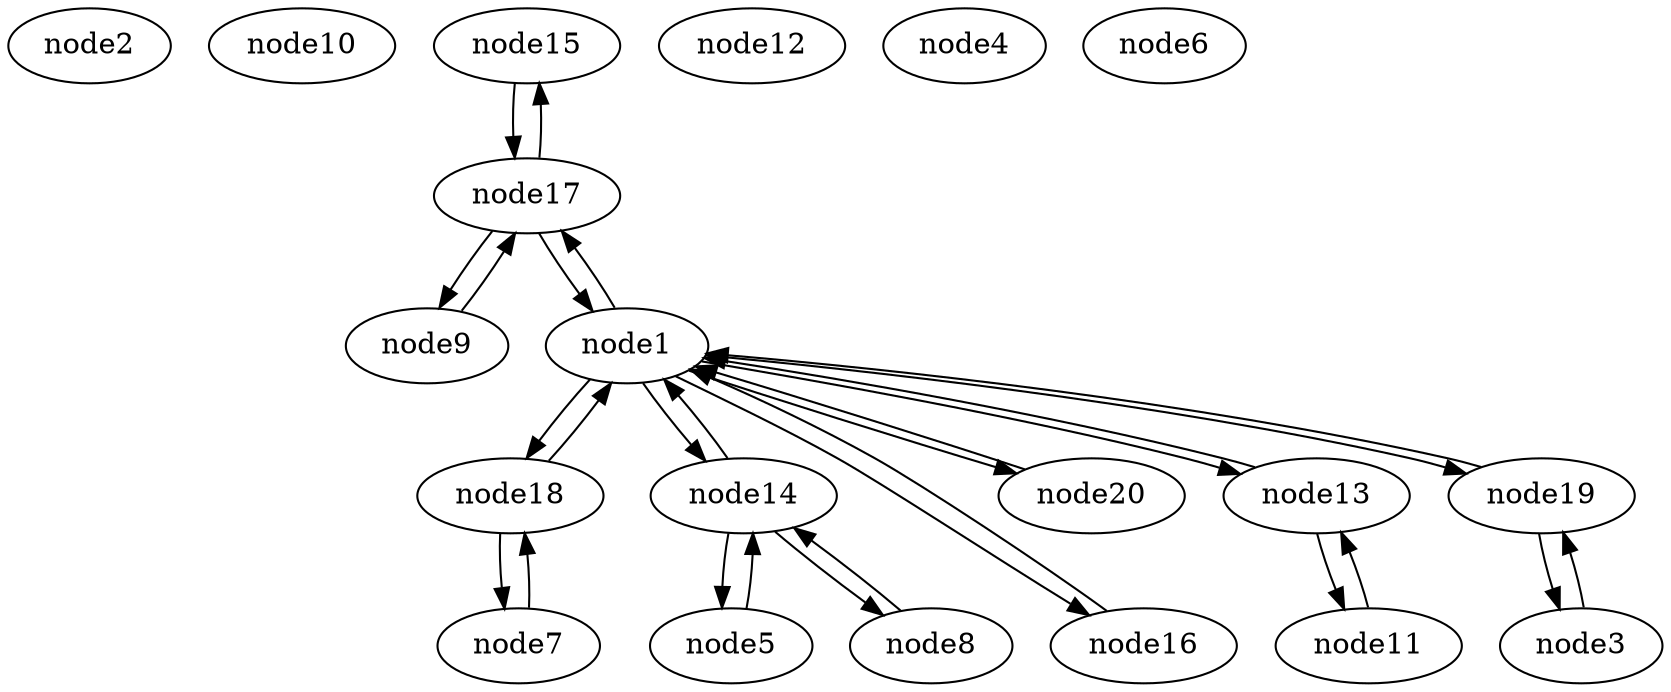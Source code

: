 strict digraph {


	"node2" [  weight=0 ];

	"node10" [  weight=0 ];

	"node15" [  weight=0 ];

	"node15" -> "node17" [  weight=0 ];

	"node7" [  weight=0 ];

	"node7" -> "node18" [  weight=0 ];

	"node9" [  weight=0 ];

	"node9" -> "node17" [  weight=0 ];

	"node14" [  weight=0 ];

	"node14" -> "node1" [  weight=0 ];

	"node14" -> "node5" [  weight=0 ];

	"node14" -> "node8" [  weight=0 ];

	"node16" [  weight=0 ];

	"node16" -> "node1" [  weight=0 ];

	"node12" [  weight=0 ];

	"node17" [  weight=0 ];

	"node17" -> "node1" [  weight=0 ];

	"node17" -> "node15" [  weight=0 ];

	"node17" -> "node9" [  weight=0 ];

	"node20" [  weight=0 ];

	"node20" -> "node1" [  weight=0 ];

	"node1" [  weight=0 ];

	"node1" -> "node20" [  weight=0 ];

	"node1" -> "node13" [  weight=0 ];

	"node1" -> "node14" [  weight=0 ];

	"node1" -> "node16" [  weight=0 ];

	"node1" -> "node17" [  weight=0 ];

	"node1" -> "node18" [  weight=0 ];

	"node1" -> "node19" [  weight=0 ];

	"node8" [  weight=0 ];

	"node8" -> "node14" [  weight=0 ];

	"node4" [  weight=0 ];

	"node6" [  weight=0 ];

	"node13" [  weight=0 ];

	"node13" -> "node1" [  weight=0 ];

	"node13" -> "node11" [  weight=0 ];

	"node18" [  weight=0 ];

	"node18" -> "node1" [  weight=0 ];

	"node18" -> "node7" [  weight=0 ];

	"node5" [  weight=0 ];

	"node5" -> "node14" [  weight=0 ];

	"node11" [  weight=0 ];

	"node11" -> "node13" [  weight=0 ];

	"node3" [  weight=0 ];

	"node3" -> "node19" [  weight=0 ];

	"node19" [  weight=0 ];

	"node19" -> "node1" [  weight=0 ];

	"node19" -> "node3" [  weight=0 ];

}
